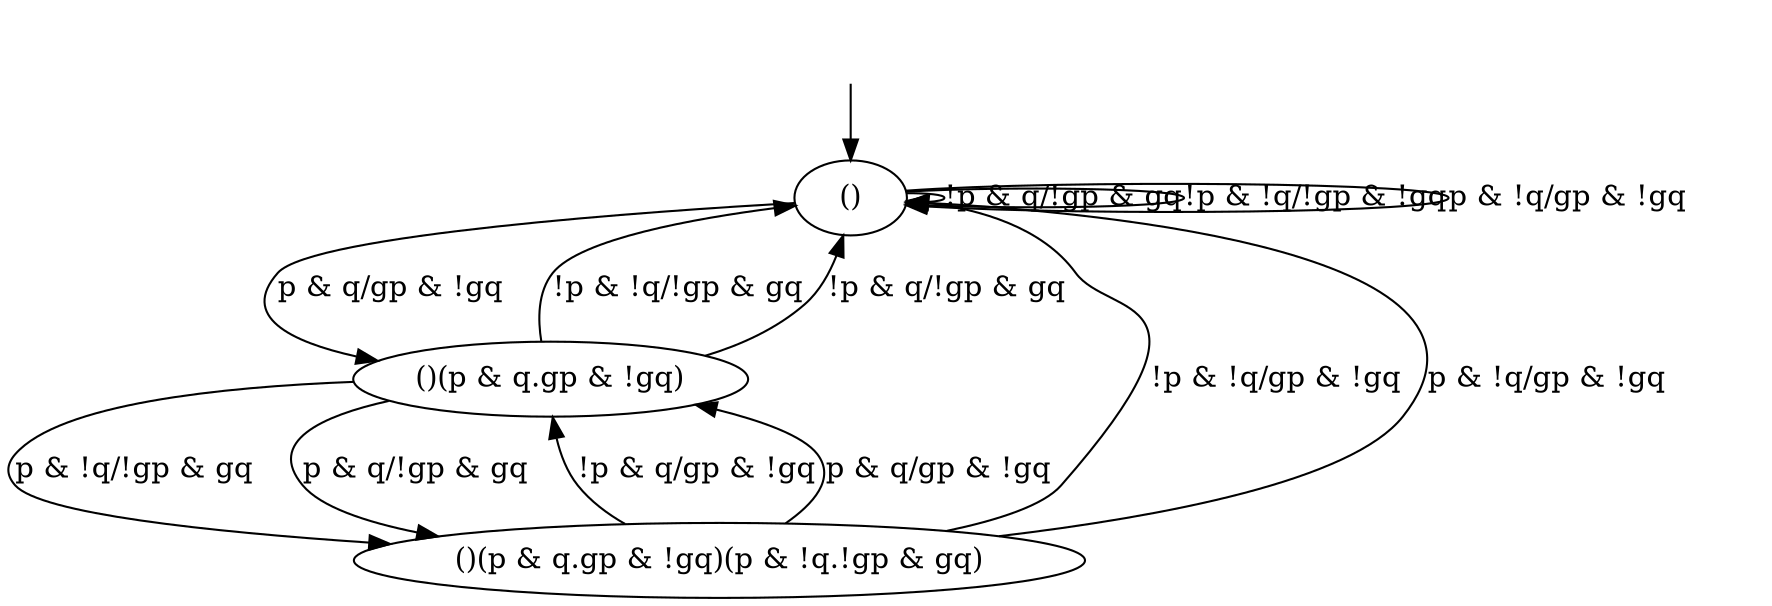 digraph "static/temp_model_files/LearnedModel" {
"()" [label="()"];
"()(p & q.gp & !gq)" [label="()(p & q.gp & !gq)"];
"()(p & q.gp & !gq)(p & !q.!gp & gq)" [label="()(p & q.gp & !gq)(p & !q.!gp & gq)"];
"()" -> "()"  [label="!p & q/!gp & gq"];
"()" -> "()(p & q.gp & !gq)"  [label="p & q/gp & !gq"];
"()" -> "()"  [label="!p & !q/!gp & !gq"];
"()" -> "()"  [label="p & !q/gp & !gq"];
"()(p & q.gp & !gq)" -> "()(p & q.gp & !gq)(p & !q.!gp & gq)"  [label="p & !q/!gp & gq"];
"()(p & q.gp & !gq)" -> "()(p & q.gp & !gq)(p & !q.!gp & gq)"  [label="p & q/!gp & gq"];
"()(p & q.gp & !gq)" -> "()"  [label="!p & !q/!gp & gq"];
"()(p & q.gp & !gq)" -> "()"  [label="!p & q/!gp & gq"];
"()(p & q.gp & !gq)(p & !q.!gp & gq)" -> "()(p & q.gp & !gq)"  [label="!p & q/gp & !gq"];
"()(p & q.gp & !gq)(p & !q.!gp & gq)" -> "()(p & q.gp & !gq)"  [label="p & q/gp & !gq"];
"()(p & q.gp & !gq)(p & !q.!gp & gq)" -> "()"  [label="!p & !q/gp & !gq"];
"()(p & q.gp & !gq)(p & !q.!gp & gq)" -> "()"  [label="p & !q/gp & !gq"];
__start0 [label="", shape=none];
__start0 -> "()"  [label=""];
}
